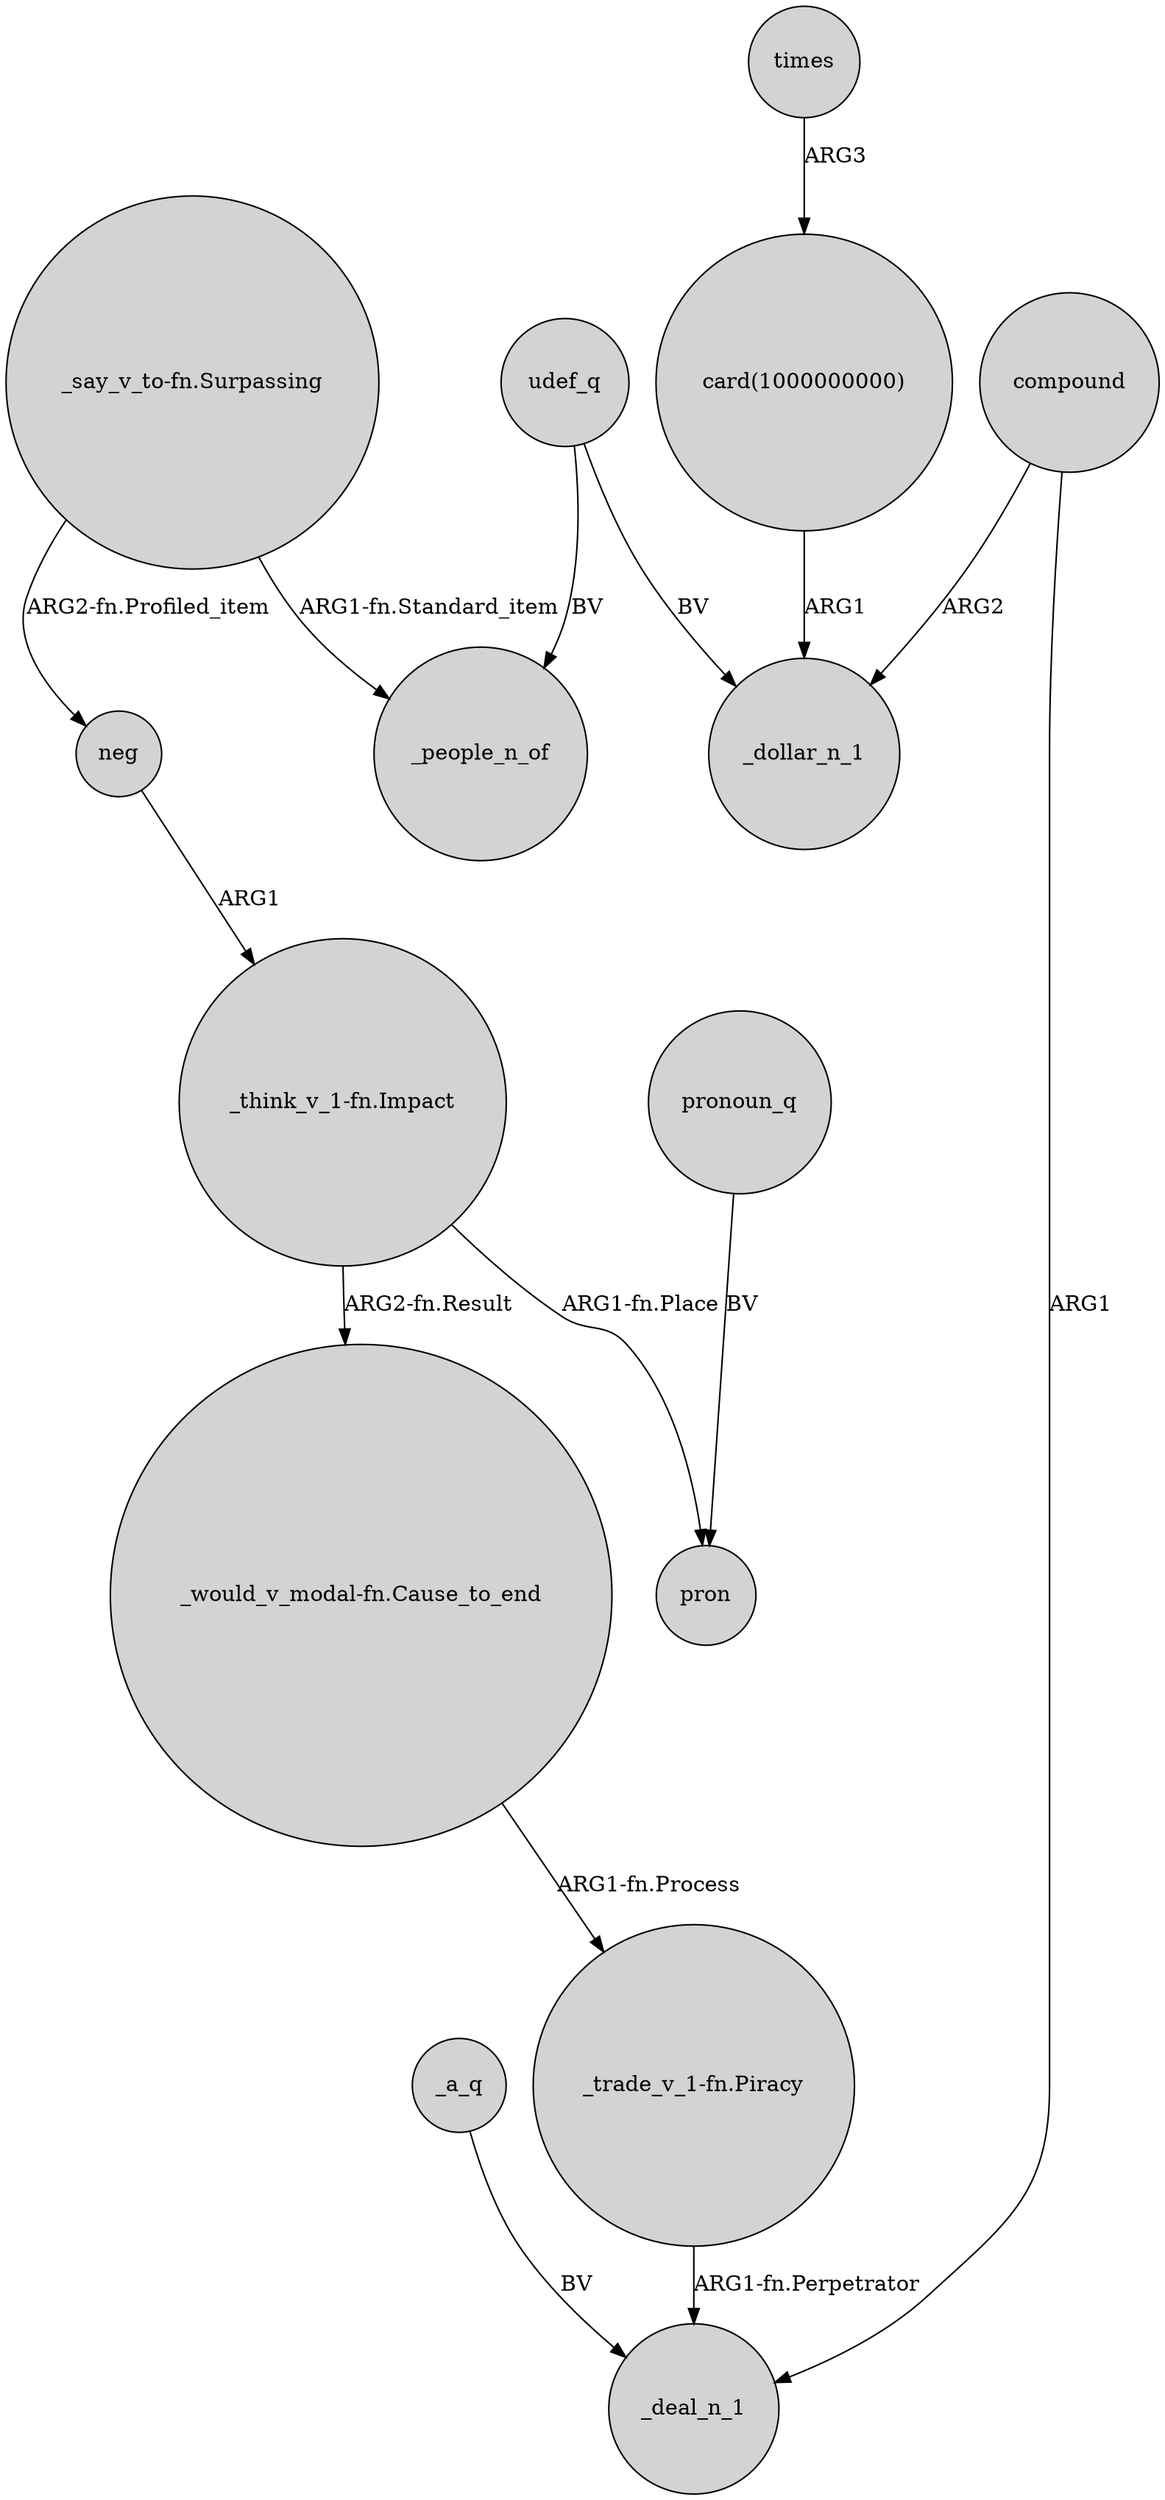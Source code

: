 digraph {
	node [shape=circle style=filled]
	udef_q -> _people_n_of [label=BV]
	"card(1000000000)" -> _dollar_n_1 [label=ARG1]
	neg -> "_think_v_1-fn.Impact" [label=ARG1]
	_a_q -> _deal_n_1 [label=BV]
	compound -> _dollar_n_1 [label=ARG2]
	"_trade_v_1-fn.Piracy" -> _deal_n_1 [label="ARG1-fn.Perpetrator"]
	"_would_v_modal-fn.Cause_to_end" -> "_trade_v_1-fn.Piracy" [label="ARG1-fn.Process"]
	"_say_v_to-fn.Surpassing" -> _people_n_of [label="ARG1-fn.Standard_item"]
	times -> "card(1000000000)" [label=ARG3]
	udef_q -> _dollar_n_1 [label=BV]
	compound -> _deal_n_1 [label=ARG1]
	"_think_v_1-fn.Impact" -> "_would_v_modal-fn.Cause_to_end" [label="ARG2-fn.Result"]
	"_think_v_1-fn.Impact" -> pron [label="ARG1-fn.Place"]
	pronoun_q -> pron [label=BV]
	"_say_v_to-fn.Surpassing" -> neg [label="ARG2-fn.Profiled_item"]
}
